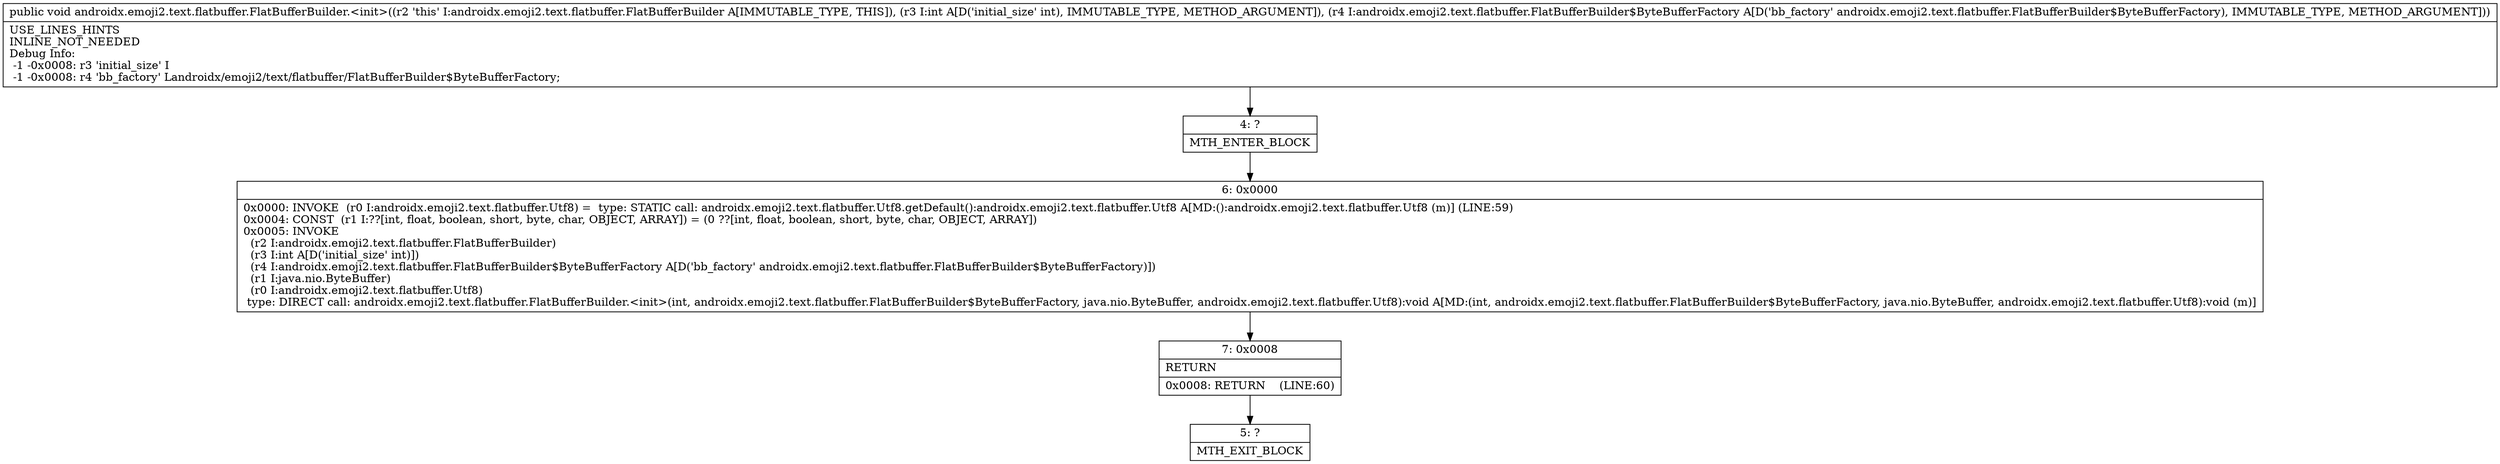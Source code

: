 digraph "CFG forandroidx.emoji2.text.flatbuffer.FlatBufferBuilder.\<init\>(ILandroidx\/emoji2\/text\/flatbuffer\/FlatBufferBuilder$ByteBufferFactory;)V" {
Node_4 [shape=record,label="{4\:\ ?|MTH_ENTER_BLOCK\l}"];
Node_6 [shape=record,label="{6\:\ 0x0000|0x0000: INVOKE  (r0 I:androidx.emoji2.text.flatbuffer.Utf8) =  type: STATIC call: androidx.emoji2.text.flatbuffer.Utf8.getDefault():androidx.emoji2.text.flatbuffer.Utf8 A[MD:():androidx.emoji2.text.flatbuffer.Utf8 (m)] (LINE:59)\l0x0004: CONST  (r1 I:??[int, float, boolean, short, byte, char, OBJECT, ARRAY]) = (0 ??[int, float, boolean, short, byte, char, OBJECT, ARRAY]) \l0x0005: INVOKE  \l  (r2 I:androidx.emoji2.text.flatbuffer.FlatBufferBuilder)\l  (r3 I:int A[D('initial_size' int)])\l  (r4 I:androidx.emoji2.text.flatbuffer.FlatBufferBuilder$ByteBufferFactory A[D('bb_factory' androidx.emoji2.text.flatbuffer.FlatBufferBuilder$ByteBufferFactory)])\l  (r1 I:java.nio.ByteBuffer)\l  (r0 I:androidx.emoji2.text.flatbuffer.Utf8)\l type: DIRECT call: androidx.emoji2.text.flatbuffer.FlatBufferBuilder.\<init\>(int, androidx.emoji2.text.flatbuffer.FlatBufferBuilder$ByteBufferFactory, java.nio.ByteBuffer, androidx.emoji2.text.flatbuffer.Utf8):void A[MD:(int, androidx.emoji2.text.flatbuffer.FlatBufferBuilder$ByteBufferFactory, java.nio.ByteBuffer, androidx.emoji2.text.flatbuffer.Utf8):void (m)]\l}"];
Node_7 [shape=record,label="{7\:\ 0x0008|RETURN\l|0x0008: RETURN    (LINE:60)\l}"];
Node_5 [shape=record,label="{5\:\ ?|MTH_EXIT_BLOCK\l}"];
MethodNode[shape=record,label="{public void androidx.emoji2.text.flatbuffer.FlatBufferBuilder.\<init\>((r2 'this' I:androidx.emoji2.text.flatbuffer.FlatBufferBuilder A[IMMUTABLE_TYPE, THIS]), (r3 I:int A[D('initial_size' int), IMMUTABLE_TYPE, METHOD_ARGUMENT]), (r4 I:androidx.emoji2.text.flatbuffer.FlatBufferBuilder$ByteBufferFactory A[D('bb_factory' androidx.emoji2.text.flatbuffer.FlatBufferBuilder$ByteBufferFactory), IMMUTABLE_TYPE, METHOD_ARGUMENT]))  | USE_LINES_HINTS\lINLINE_NOT_NEEDED\lDebug Info:\l  \-1 \-0x0008: r3 'initial_size' I\l  \-1 \-0x0008: r4 'bb_factory' Landroidx\/emoji2\/text\/flatbuffer\/FlatBufferBuilder$ByteBufferFactory;\l}"];
MethodNode -> Node_4;Node_4 -> Node_6;
Node_6 -> Node_7;
Node_7 -> Node_5;
}

